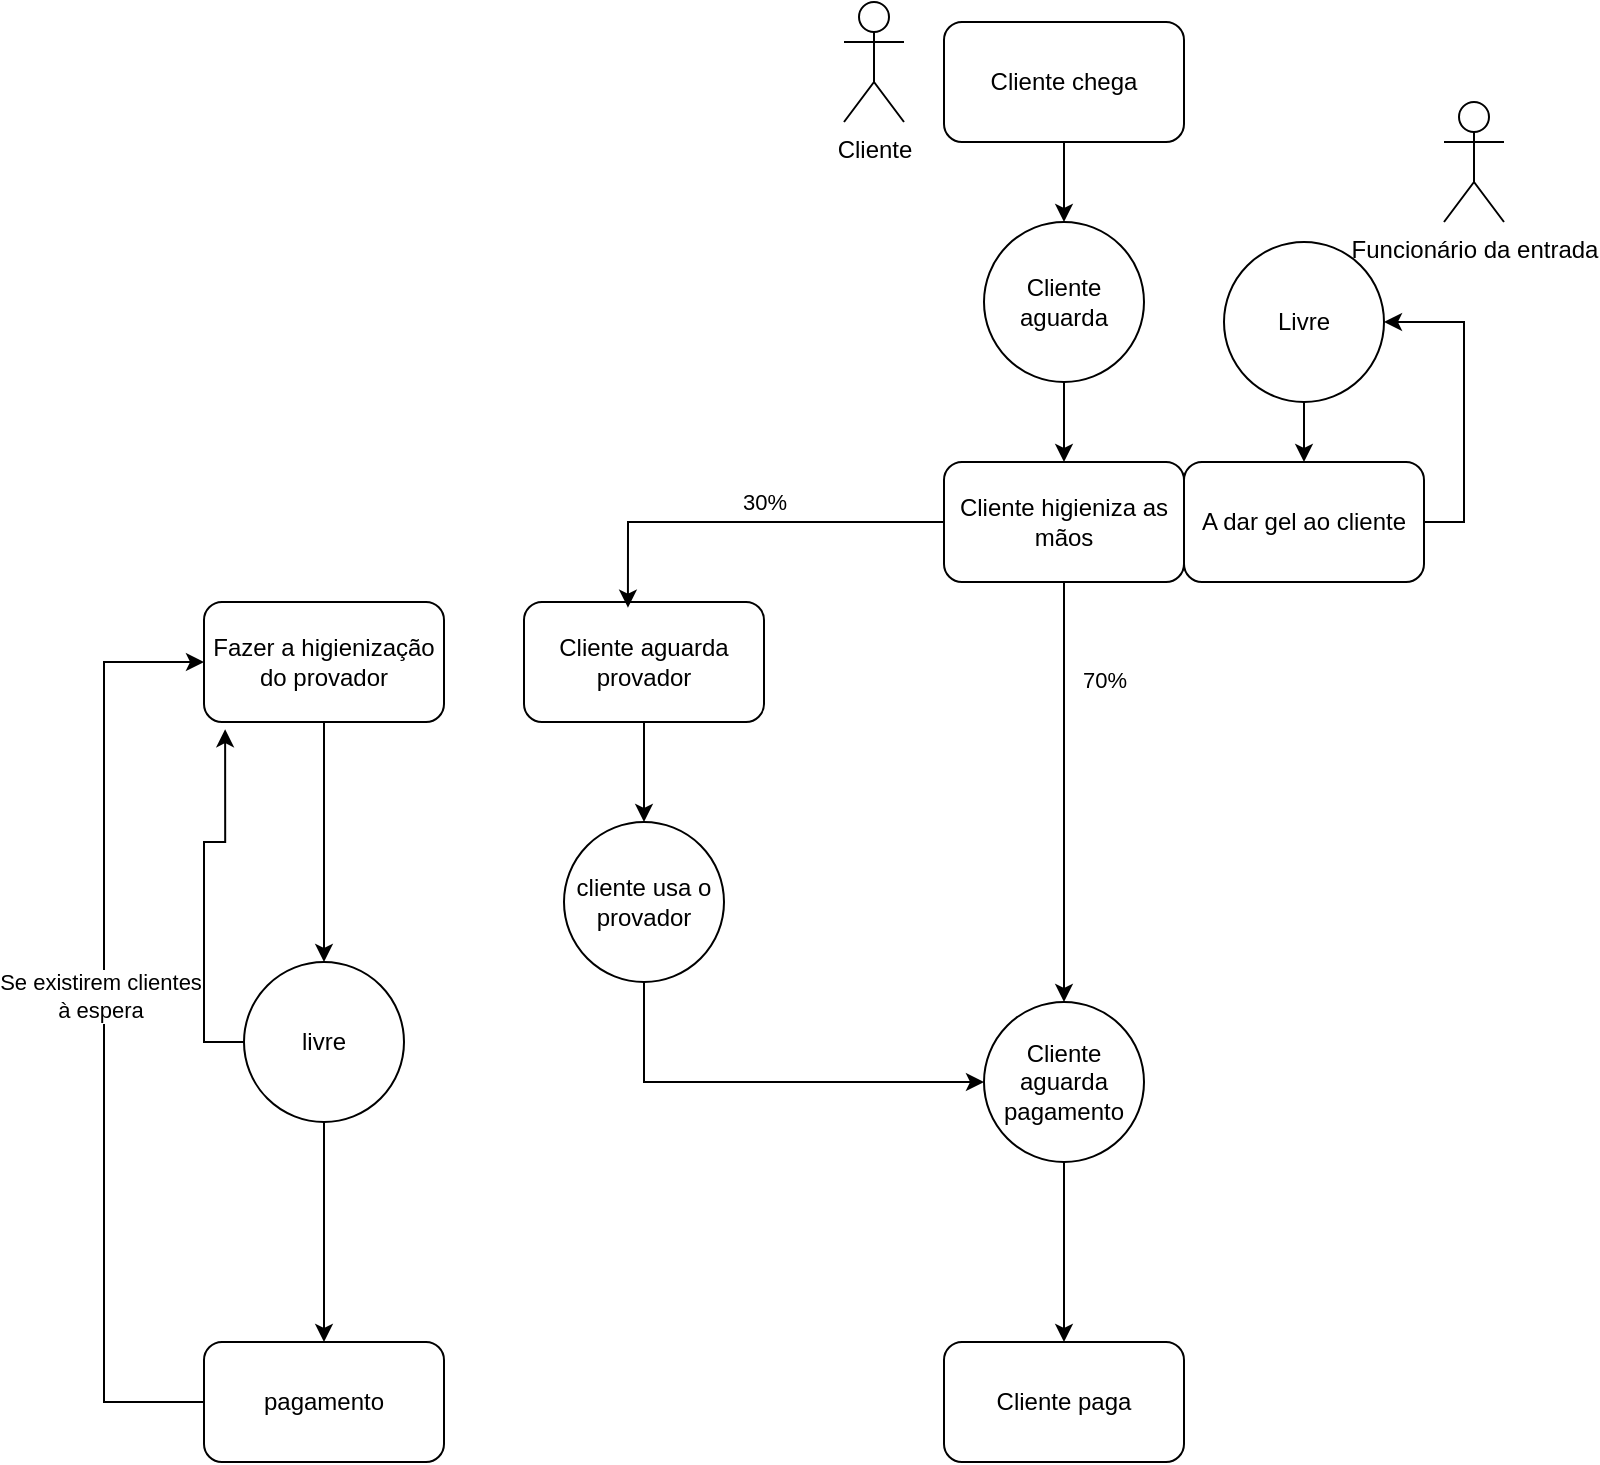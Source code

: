 <mxfile version="24.5.3" type="device">
  <diagram name="Página-1" id="BdXiPCNQnzHatcCRTRfM">
    <mxGraphModel dx="1877" dy="629" grid="1" gridSize="10" guides="1" tooltips="1" connect="1" arrows="1" fold="1" page="1" pageScale="1" pageWidth="827" pageHeight="1169" math="0" shadow="0">
      <root>
        <mxCell id="0" />
        <mxCell id="1" parent="0" />
        <mxCell id="O5m_Qnvim_eZEojXNHgc-8" style="edgeStyle=orthogonalEdgeStyle;rounded=0;orthogonalLoop=1;jettySize=auto;html=1;exitX=0.5;exitY=1;exitDx=0;exitDy=0;entryX=0.5;entryY=0;entryDx=0;entryDy=0;" edge="1" parent="1" source="O5m_Qnvim_eZEojXNHgc-1" target="O5m_Qnvim_eZEojXNHgc-2">
          <mxGeometry relative="1" as="geometry" />
        </mxCell>
        <mxCell id="O5m_Qnvim_eZEojXNHgc-1" value="Cliente chega" style="rounded=1;whiteSpace=wrap;html=1;" vertex="1" parent="1">
          <mxGeometry x="460" y="40" width="120" height="60" as="geometry" />
        </mxCell>
        <mxCell id="O5m_Qnvim_eZEojXNHgc-9" style="edgeStyle=orthogonalEdgeStyle;rounded=0;orthogonalLoop=1;jettySize=auto;html=1;exitX=0.5;exitY=1;exitDx=0;exitDy=0;entryX=0.5;entryY=0;entryDx=0;entryDy=0;" edge="1" parent="1" source="O5m_Qnvim_eZEojXNHgc-2" target="O5m_Qnvim_eZEojXNHgc-3">
          <mxGeometry relative="1" as="geometry" />
        </mxCell>
        <mxCell id="O5m_Qnvim_eZEojXNHgc-2" value="Cliente aguarda" style="ellipse;whiteSpace=wrap;html=1;aspect=fixed;" vertex="1" parent="1">
          <mxGeometry x="480" y="140" width="80" height="80" as="geometry" />
        </mxCell>
        <mxCell id="O5m_Qnvim_eZEojXNHgc-7" style="edgeStyle=orthogonalEdgeStyle;rounded=0;orthogonalLoop=1;jettySize=auto;html=1;exitX=0.5;exitY=1;exitDx=0;exitDy=0;" edge="1" parent="1" source="O5m_Qnvim_eZEojXNHgc-3" target="O5m_Qnvim_eZEojXNHgc-16">
          <mxGeometry relative="1" as="geometry">
            <mxPoint x="520" y="500" as="targetPoint" />
          </mxGeometry>
        </mxCell>
        <mxCell id="O5m_Qnvim_eZEojXNHgc-22" value="70%" style="edgeLabel;html=1;align=center;verticalAlign=middle;resizable=0;points=[];" vertex="1" connectable="0" parent="O5m_Qnvim_eZEojXNHgc-7">
          <mxGeometry x="-0.534" y="1" relative="1" as="geometry">
            <mxPoint x="19" as="offset" />
          </mxGeometry>
        </mxCell>
        <mxCell id="O5m_Qnvim_eZEojXNHgc-3" value="Cliente higieniza as mãos" style="rounded=1;whiteSpace=wrap;html=1;" vertex="1" parent="1">
          <mxGeometry x="460" y="260" width="120" height="60" as="geometry" />
        </mxCell>
        <mxCell id="O5m_Qnvim_eZEojXNHgc-15" style="edgeStyle=orthogonalEdgeStyle;rounded=0;orthogonalLoop=1;jettySize=auto;html=1;exitX=0.5;exitY=1;exitDx=0;exitDy=0;entryX=0.5;entryY=0;entryDx=0;entryDy=0;" edge="1" parent="1" source="O5m_Qnvim_eZEojXNHgc-4" target="O5m_Qnvim_eZEojXNHgc-14">
          <mxGeometry relative="1" as="geometry" />
        </mxCell>
        <mxCell id="O5m_Qnvim_eZEojXNHgc-4" value="Cliente aguarda provador" style="rounded=1;whiteSpace=wrap;html=1;" vertex="1" parent="1">
          <mxGeometry x="250" y="330" width="120" height="60" as="geometry" />
        </mxCell>
        <mxCell id="O5m_Qnvim_eZEojXNHgc-19" style="edgeStyle=orthogonalEdgeStyle;rounded=0;orthogonalLoop=1;jettySize=auto;html=1;exitX=0.5;exitY=1;exitDx=0;exitDy=0;entryX=0;entryY=0.5;entryDx=0;entryDy=0;" edge="1" parent="1" source="O5m_Qnvim_eZEojXNHgc-14" target="O5m_Qnvim_eZEojXNHgc-16">
          <mxGeometry relative="1" as="geometry" />
        </mxCell>
        <mxCell id="O5m_Qnvim_eZEojXNHgc-14" value="cliente usa o provador" style="ellipse;whiteSpace=wrap;html=1;aspect=fixed;" vertex="1" parent="1">
          <mxGeometry x="270" y="440" width="80" height="80" as="geometry" />
        </mxCell>
        <mxCell id="O5m_Qnvim_eZEojXNHgc-18" style="edgeStyle=orthogonalEdgeStyle;rounded=0;orthogonalLoop=1;jettySize=auto;html=1;exitX=0.5;exitY=1;exitDx=0;exitDy=0;" edge="1" parent="1" source="O5m_Qnvim_eZEojXNHgc-16" target="O5m_Qnvim_eZEojXNHgc-17">
          <mxGeometry relative="1" as="geometry" />
        </mxCell>
        <mxCell id="O5m_Qnvim_eZEojXNHgc-16" value="Cliente aguarda pagamento" style="ellipse;whiteSpace=wrap;html=1;aspect=fixed;" vertex="1" parent="1">
          <mxGeometry x="480" y="530" width="80" height="80" as="geometry" />
        </mxCell>
        <mxCell id="O5m_Qnvim_eZEojXNHgc-17" value="Cliente paga" style="rounded=1;whiteSpace=wrap;html=1;" vertex="1" parent="1">
          <mxGeometry x="460" y="700" width="120" height="60" as="geometry" />
        </mxCell>
        <mxCell id="O5m_Qnvim_eZEojXNHgc-20" style="edgeStyle=orthogonalEdgeStyle;rounded=0;orthogonalLoop=1;jettySize=auto;html=1;exitX=0;exitY=0.5;exitDx=0;exitDy=0;entryX=0.433;entryY=0.047;entryDx=0;entryDy=0;entryPerimeter=0;" edge="1" parent="1" source="O5m_Qnvim_eZEojXNHgc-3" target="O5m_Qnvim_eZEojXNHgc-4">
          <mxGeometry relative="1" as="geometry" />
        </mxCell>
        <mxCell id="O5m_Qnvim_eZEojXNHgc-21" value="30%" style="edgeLabel;html=1;align=center;verticalAlign=middle;resizable=0;points=[];" vertex="1" connectable="0" parent="O5m_Qnvim_eZEojXNHgc-20">
          <mxGeometry x="0.245" y="1" relative="1" as="geometry">
            <mxPoint x="35" y="-11" as="offset" />
          </mxGeometry>
        </mxCell>
        <mxCell id="O5m_Qnvim_eZEojXNHgc-23" value="Cliente" style="shape=umlActor;verticalLabelPosition=bottom;verticalAlign=top;html=1;outlineConnect=0;" vertex="1" parent="1">
          <mxGeometry x="410" y="30" width="30" height="60" as="geometry" />
        </mxCell>
        <mxCell id="O5m_Qnvim_eZEojXNHgc-27" style="edgeStyle=orthogonalEdgeStyle;rounded=0;orthogonalLoop=1;jettySize=auto;html=1;exitX=1;exitY=0.5;exitDx=0;exitDy=0;entryX=1;entryY=0.5;entryDx=0;entryDy=0;" edge="1" parent="1" source="O5m_Qnvim_eZEojXNHgc-24" target="O5m_Qnvim_eZEojXNHgc-25">
          <mxGeometry relative="1" as="geometry" />
        </mxCell>
        <mxCell id="O5m_Qnvim_eZEojXNHgc-24" value="A dar gel ao cliente" style="rounded=1;whiteSpace=wrap;html=1;" vertex="1" parent="1">
          <mxGeometry x="580" y="260" width="120" height="60" as="geometry" />
        </mxCell>
        <mxCell id="O5m_Qnvim_eZEojXNHgc-26" style="edgeStyle=orthogonalEdgeStyle;rounded=0;orthogonalLoop=1;jettySize=auto;html=1;exitX=0.5;exitY=1;exitDx=0;exitDy=0;entryX=0.5;entryY=0;entryDx=0;entryDy=0;" edge="1" parent="1" source="O5m_Qnvim_eZEojXNHgc-25" target="O5m_Qnvim_eZEojXNHgc-24">
          <mxGeometry relative="1" as="geometry" />
        </mxCell>
        <mxCell id="O5m_Qnvim_eZEojXNHgc-25" value="Livre" style="ellipse;whiteSpace=wrap;html=1;aspect=fixed;" vertex="1" parent="1">
          <mxGeometry x="600" y="150" width="80" height="80" as="geometry" />
        </mxCell>
        <mxCell id="O5m_Qnvim_eZEojXNHgc-28" value="Funcionário da entrada" style="shape=umlActor;verticalLabelPosition=bottom;verticalAlign=top;html=1;outlineConnect=0;" vertex="1" parent="1">
          <mxGeometry x="710" y="80" width="30" height="60" as="geometry" />
        </mxCell>
        <mxCell id="O5m_Qnvim_eZEojXNHgc-31" style="edgeStyle=orthogonalEdgeStyle;rounded=0;orthogonalLoop=1;jettySize=auto;html=1;exitX=0.5;exitY=1;exitDx=0;exitDy=0;entryX=0.5;entryY=0;entryDx=0;entryDy=0;" edge="1" parent="1" source="O5m_Qnvim_eZEojXNHgc-29" target="O5m_Qnvim_eZEojXNHgc-30">
          <mxGeometry relative="1" as="geometry" />
        </mxCell>
        <mxCell id="O5m_Qnvim_eZEojXNHgc-29" value="Fazer a higienização do provador" style="rounded=1;whiteSpace=wrap;html=1;" vertex="1" parent="1">
          <mxGeometry x="90" y="330" width="120" height="60" as="geometry" />
        </mxCell>
        <mxCell id="O5m_Qnvim_eZEojXNHgc-34" style="edgeStyle=orthogonalEdgeStyle;rounded=0;orthogonalLoop=1;jettySize=auto;html=1;exitX=0.5;exitY=1;exitDx=0;exitDy=0;" edge="1" parent="1" source="O5m_Qnvim_eZEojXNHgc-30" target="O5m_Qnvim_eZEojXNHgc-32">
          <mxGeometry relative="1" as="geometry" />
        </mxCell>
        <mxCell id="O5m_Qnvim_eZEojXNHgc-30" value="livre" style="ellipse;whiteSpace=wrap;html=1;aspect=fixed;" vertex="1" parent="1">
          <mxGeometry x="110" y="510" width="80" height="80" as="geometry" />
        </mxCell>
        <mxCell id="O5m_Qnvim_eZEojXNHgc-35" style="edgeStyle=orthogonalEdgeStyle;rounded=0;orthogonalLoop=1;jettySize=auto;html=1;entryX=0;entryY=0.5;entryDx=0;entryDy=0;" edge="1" parent="1" source="O5m_Qnvim_eZEojXNHgc-32" target="O5m_Qnvim_eZEojXNHgc-29">
          <mxGeometry relative="1" as="geometry">
            <Array as="points">
              <mxPoint x="40" y="730" />
              <mxPoint x="40" y="360" />
            </Array>
          </mxGeometry>
        </mxCell>
        <mxCell id="O5m_Qnvim_eZEojXNHgc-36" value="Se existirem clientes&lt;br&gt;à espera" style="edgeLabel;html=1;align=center;verticalAlign=middle;resizable=0;points=[];" vertex="1" connectable="0" parent="O5m_Qnvim_eZEojXNHgc-35">
          <mxGeometry x="0.079" y="2" relative="1" as="geometry">
            <mxPoint as="offset" />
          </mxGeometry>
        </mxCell>
        <mxCell id="O5m_Qnvim_eZEojXNHgc-32" value="pagamento" style="rounded=1;whiteSpace=wrap;html=1;" vertex="1" parent="1">
          <mxGeometry x="90" y="700" width="120" height="60" as="geometry" />
        </mxCell>
        <mxCell id="O5m_Qnvim_eZEojXNHgc-37" style="edgeStyle=orthogonalEdgeStyle;rounded=0;orthogonalLoop=1;jettySize=auto;html=1;exitX=0;exitY=0.5;exitDx=0;exitDy=0;entryX=0.088;entryY=1.06;entryDx=0;entryDy=0;entryPerimeter=0;" edge="1" parent="1" source="O5m_Qnvim_eZEojXNHgc-30" target="O5m_Qnvim_eZEojXNHgc-29">
          <mxGeometry relative="1" as="geometry" />
        </mxCell>
      </root>
    </mxGraphModel>
  </diagram>
</mxfile>
